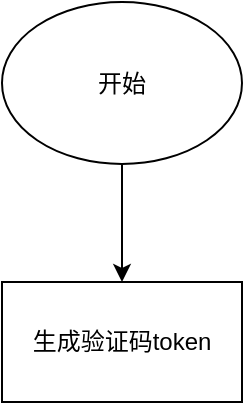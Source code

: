 <mxfile version="14.6.12" type="github">
  <diagram id="d6FZygUJHuY2WhgeGZ7e" name="Page-1">
    <mxGraphModel dx="920" dy="625" grid="1" gridSize="10" guides="1" tooltips="1" connect="1" arrows="1" fold="1" page="1" pageScale="1" pageWidth="850" pageHeight="1100" math="0" shadow="0">
      <root>
        <mxCell id="0" />
        <mxCell id="1" parent="0" />
        <mxCell id="FqFYivniVrYj0mMcYrMc-3" value="" style="edgeStyle=orthogonalEdgeStyle;rounded=0;orthogonalLoop=1;jettySize=auto;html=1;" edge="1" parent="1" source="FqFYivniVrYj0mMcYrMc-1" target="FqFYivniVrYj0mMcYrMc-2">
          <mxGeometry relative="1" as="geometry" />
        </mxCell>
        <mxCell id="FqFYivniVrYj0mMcYrMc-1" value="开始" style="ellipse;whiteSpace=wrap;html=1;" vertex="1" parent="1">
          <mxGeometry x="110" y="50" width="120" height="81" as="geometry" />
        </mxCell>
        <mxCell id="FqFYivniVrYj0mMcYrMc-2" value="生成验证码token" style="whiteSpace=wrap;html=1;" vertex="1" parent="1">
          <mxGeometry x="110" y="190" width="120" height="60" as="geometry" />
        </mxCell>
      </root>
    </mxGraphModel>
  </diagram>
</mxfile>
